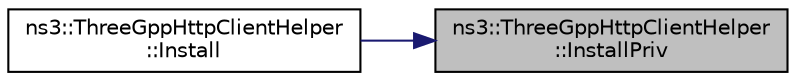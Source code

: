 digraph "ns3::ThreeGppHttpClientHelper::InstallPriv"
{
 // LATEX_PDF_SIZE
  edge [fontname="Helvetica",fontsize="10",labelfontname="Helvetica",labelfontsize="10"];
  node [fontname="Helvetica",fontsize="10",shape=record];
  rankdir="RL";
  Node1 [label="ns3::ThreeGppHttpClientHelper\l::InstallPriv",height=0.2,width=0.4,color="black", fillcolor="grey75", style="filled", fontcolor="black",tooltip=" "];
  Node1 -> Node2 [dir="back",color="midnightblue",fontsize="10",style="solid",fontname="Helvetica"];
  Node2 [label="ns3::ThreeGppHttpClientHelper\l::Install",height=0.2,width=0.4,color="black", fillcolor="white", style="filled",URL="$classns3_1_1_three_gpp_http_client_helper.html#a39f455ed4302114c4c217e68141606c4",tooltip="Install a ThreeGppHttpClient on each node of the input container configured with all the attributes s..."];
}

